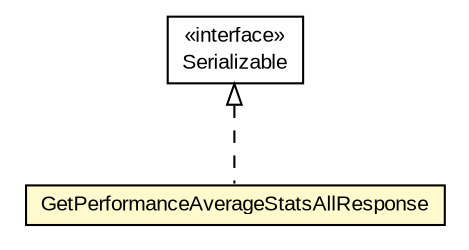 #!/usr/local/bin/dot
#
# Class diagram 
# Generated by UMLGraph version R5_6-24-gf6e263 (http://www.umlgraph.org/)
#

digraph G {
	edge [fontname="arial",fontsize=10,labelfontname="arial",labelfontsize=10];
	node [fontname="arial",fontsize=10,shape=plaintext];
	nodesep=0.25;
	ranksep=0.5;
	// org.miloss.fgsms.services.interfaces.dataaccessservice.GetPerformanceAverageStatsAllResponse
	c536954 [label=<<table title="org.miloss.fgsms.services.interfaces.dataaccessservice.GetPerformanceAverageStatsAllResponse" border="0" cellborder="1" cellspacing="0" cellpadding="2" port="p" bgcolor="lemonChiffon" href="./GetPerformanceAverageStatsAllResponse.html">
		<tr><td><table border="0" cellspacing="0" cellpadding="1">
<tr><td align="center" balign="center"> GetPerformanceAverageStatsAllResponse </td></tr>
		</table></td></tr>
		</table>>, URL="./GetPerformanceAverageStatsAllResponse.html", fontname="arial", fontcolor="black", fontsize=10.0];
	//org.miloss.fgsms.services.interfaces.dataaccessservice.GetPerformanceAverageStatsAllResponse implements java.io.Serializable
	c537814:p -> c536954:p [dir=back,arrowtail=empty,style=dashed];
	// java.io.Serializable
	c537814 [label=<<table title="java.io.Serializable" border="0" cellborder="1" cellspacing="0" cellpadding="2" port="p" href="http://java.sun.com/j2se/1.4.2/docs/api/java/io/Serializable.html">
		<tr><td><table border="0" cellspacing="0" cellpadding="1">
<tr><td align="center" balign="center"> &#171;interface&#187; </td></tr>
<tr><td align="center" balign="center"> Serializable </td></tr>
		</table></td></tr>
		</table>>, URL="http://java.sun.com/j2se/1.4.2/docs/api/java/io/Serializable.html", fontname="arial", fontcolor="black", fontsize=10.0];
}

